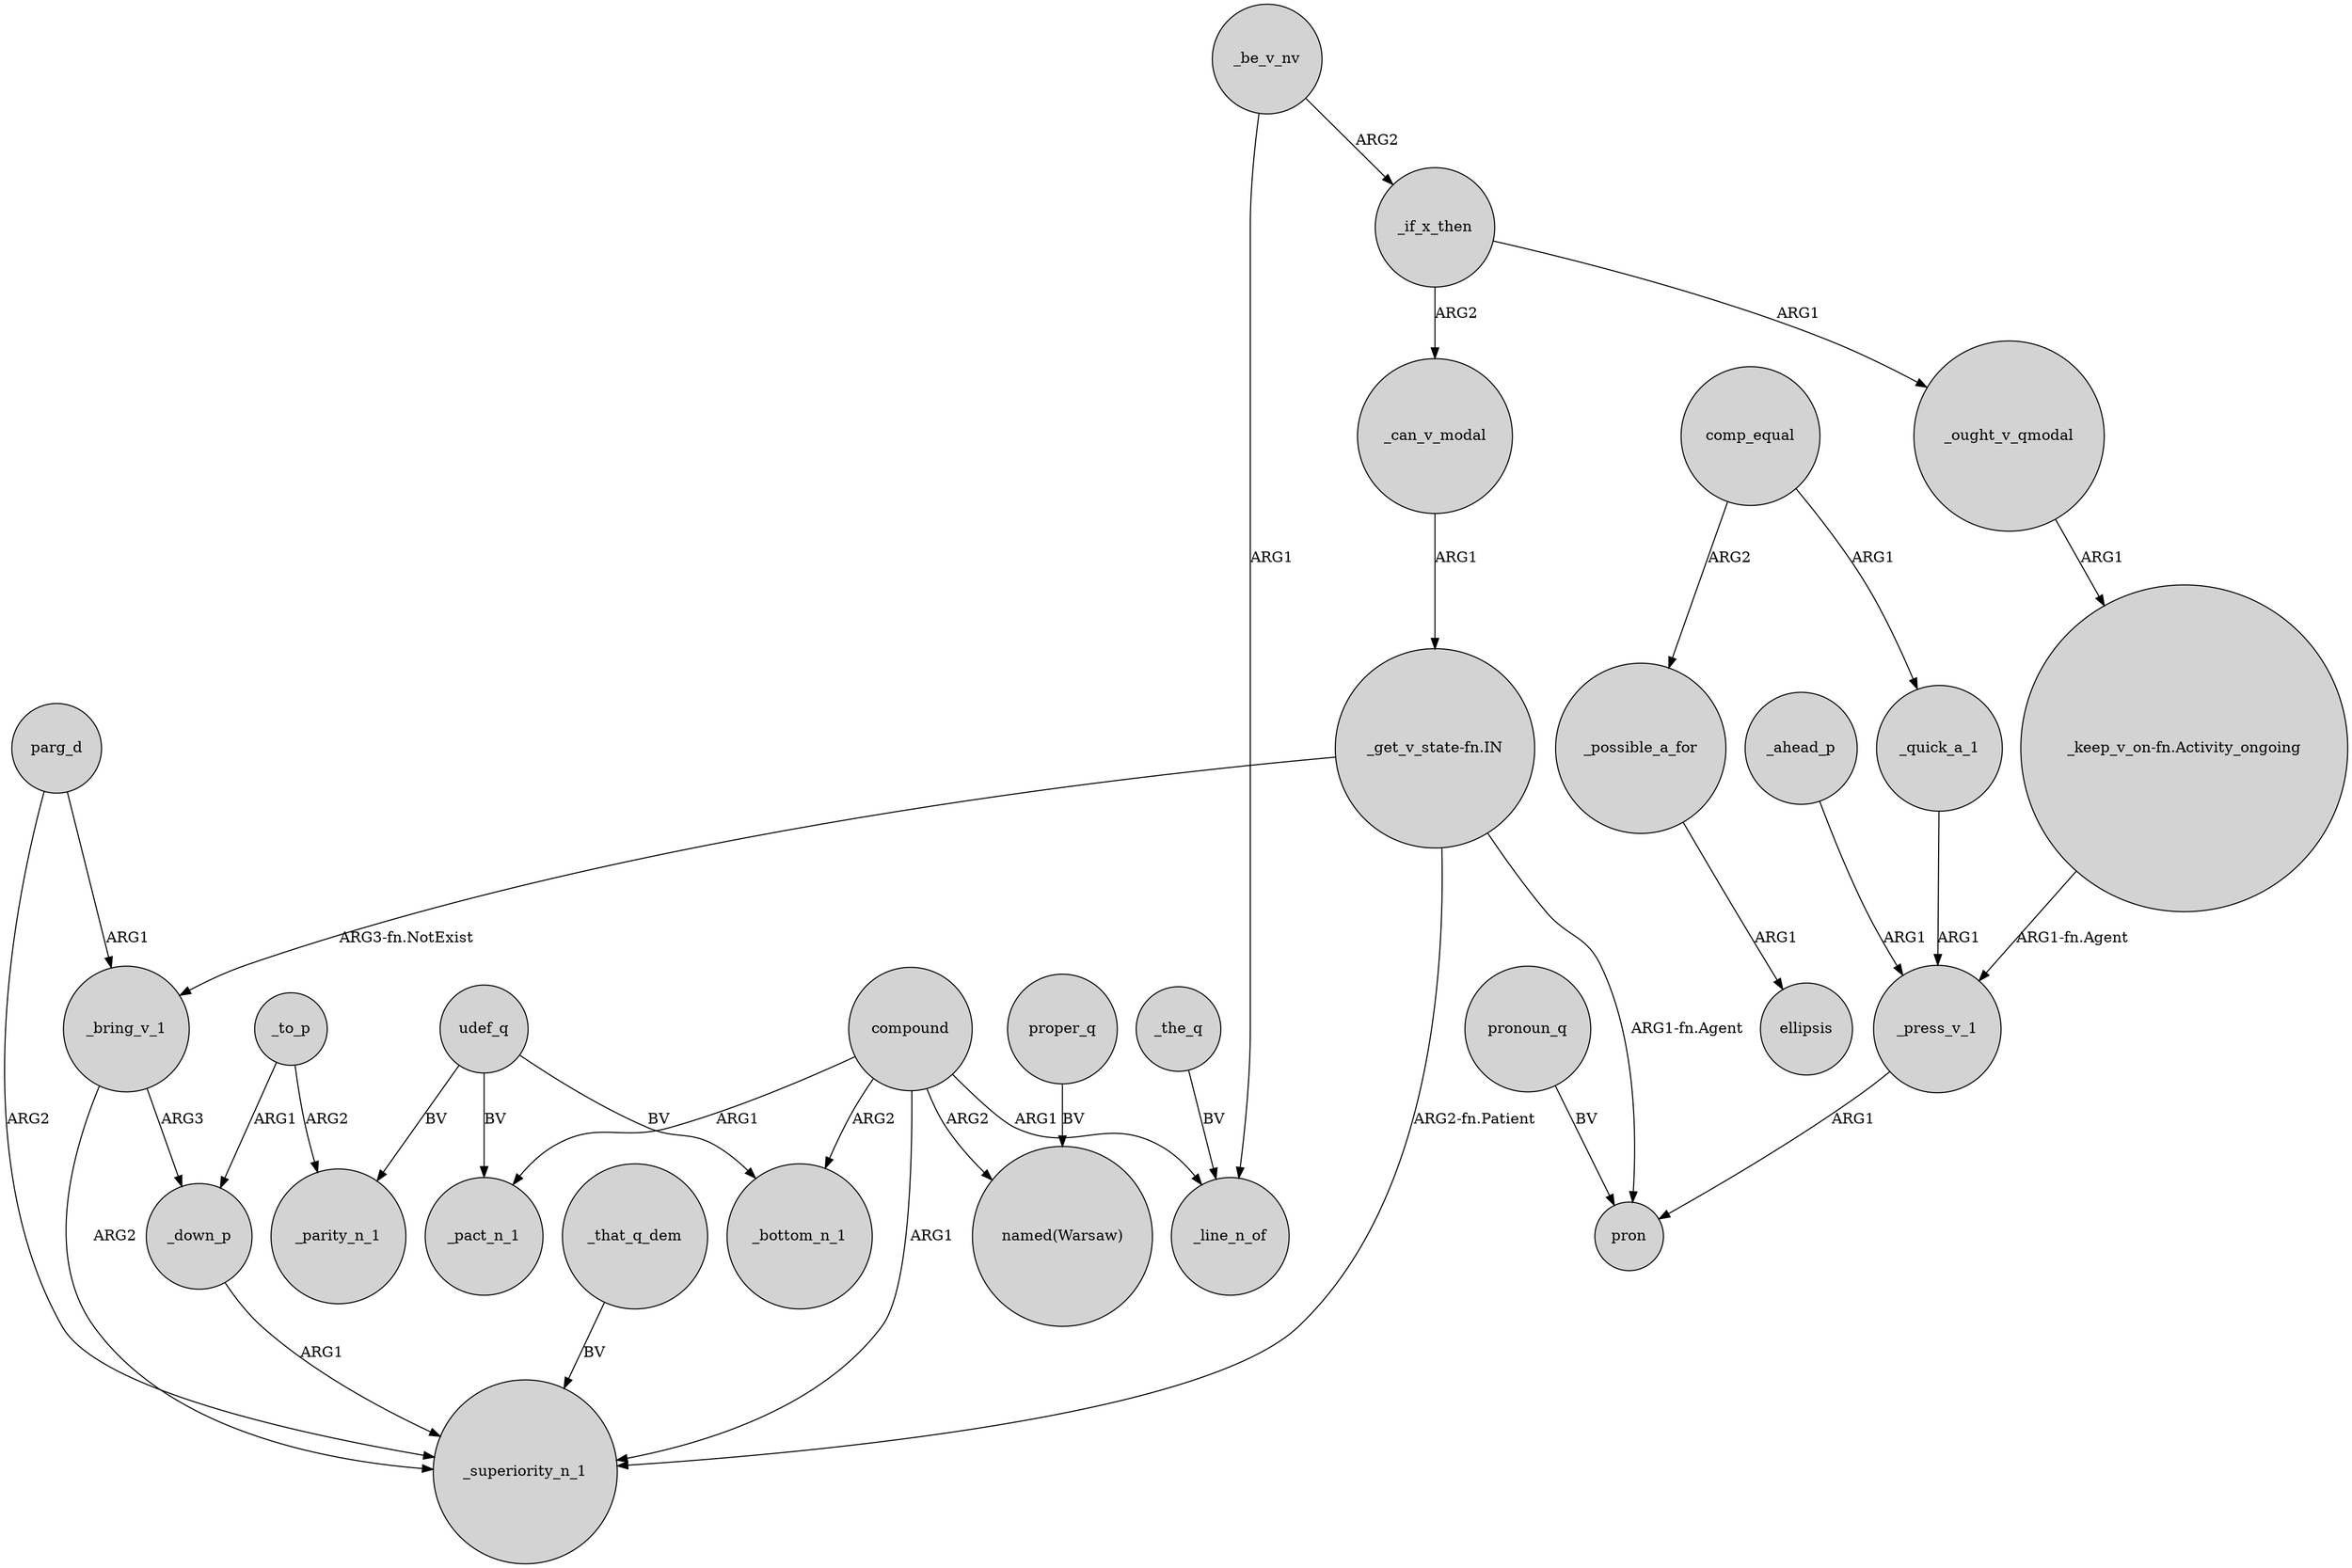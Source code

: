 digraph {
	node [shape=circle style=filled]
	parg_d -> _superiority_n_1 [label=ARG2]
	udef_q -> _pact_n_1 [label=BV]
	"_get_v_state-fn.IN" -> _bring_v_1 [label="ARG3-fn.NotExist"]
	udef_q -> _parity_n_1 [label=BV]
	compound -> _bottom_n_1 [label=ARG2]
	_the_q -> _line_n_of [label=BV]
	_down_p -> _superiority_n_1 [label=ARG1]
	_can_v_modal -> "_get_v_state-fn.IN" [label=ARG1]
	_ahead_p -> _press_v_1 [label=ARG1]
	compound -> _superiority_n_1 [label=ARG1]
	_possible_a_for -> ellipsis [label=ARG1]
	comp_equal -> _quick_a_1 [label=ARG1]
	_ought_v_qmodal -> "_keep_v_on-fn.Activity_ongoing" [label=ARG1]
	_be_v_nv -> _line_n_of [label=ARG1]
	parg_d -> _bring_v_1 [label=ARG1]
	compound -> _pact_n_1 [label=ARG1]
	compound -> "named(Warsaw)" [label=ARG2]
	_quick_a_1 -> _press_v_1 [label=ARG1]
	"_get_v_state-fn.IN" -> _superiority_n_1 [label="ARG2-fn.Patient"]
	pronoun_q -> pron [label=BV]
	_if_x_then -> _ought_v_qmodal [label=ARG1]
	compound -> _line_n_of [label=ARG1]
	udef_q -> _bottom_n_1 [label=BV]
	comp_equal -> _possible_a_for [label=ARG2]
	_bring_v_1 -> _superiority_n_1 [label=ARG2]
	_to_p -> _parity_n_1 [label=ARG2]
	"_keep_v_on-fn.Activity_ongoing" -> _press_v_1 [label="ARG1-fn.Agent"]
	_press_v_1 -> pron [label=ARG1]
	_bring_v_1 -> _down_p [label=ARG3]
	_to_p -> _down_p [label=ARG1]
	_be_v_nv -> _if_x_then [label=ARG2]
	_if_x_then -> _can_v_modal [label=ARG2]
	proper_q -> "named(Warsaw)" [label=BV]
	"_get_v_state-fn.IN" -> pron [label="ARG1-fn.Agent"]
	_that_q_dem -> _superiority_n_1 [label=BV]
}
